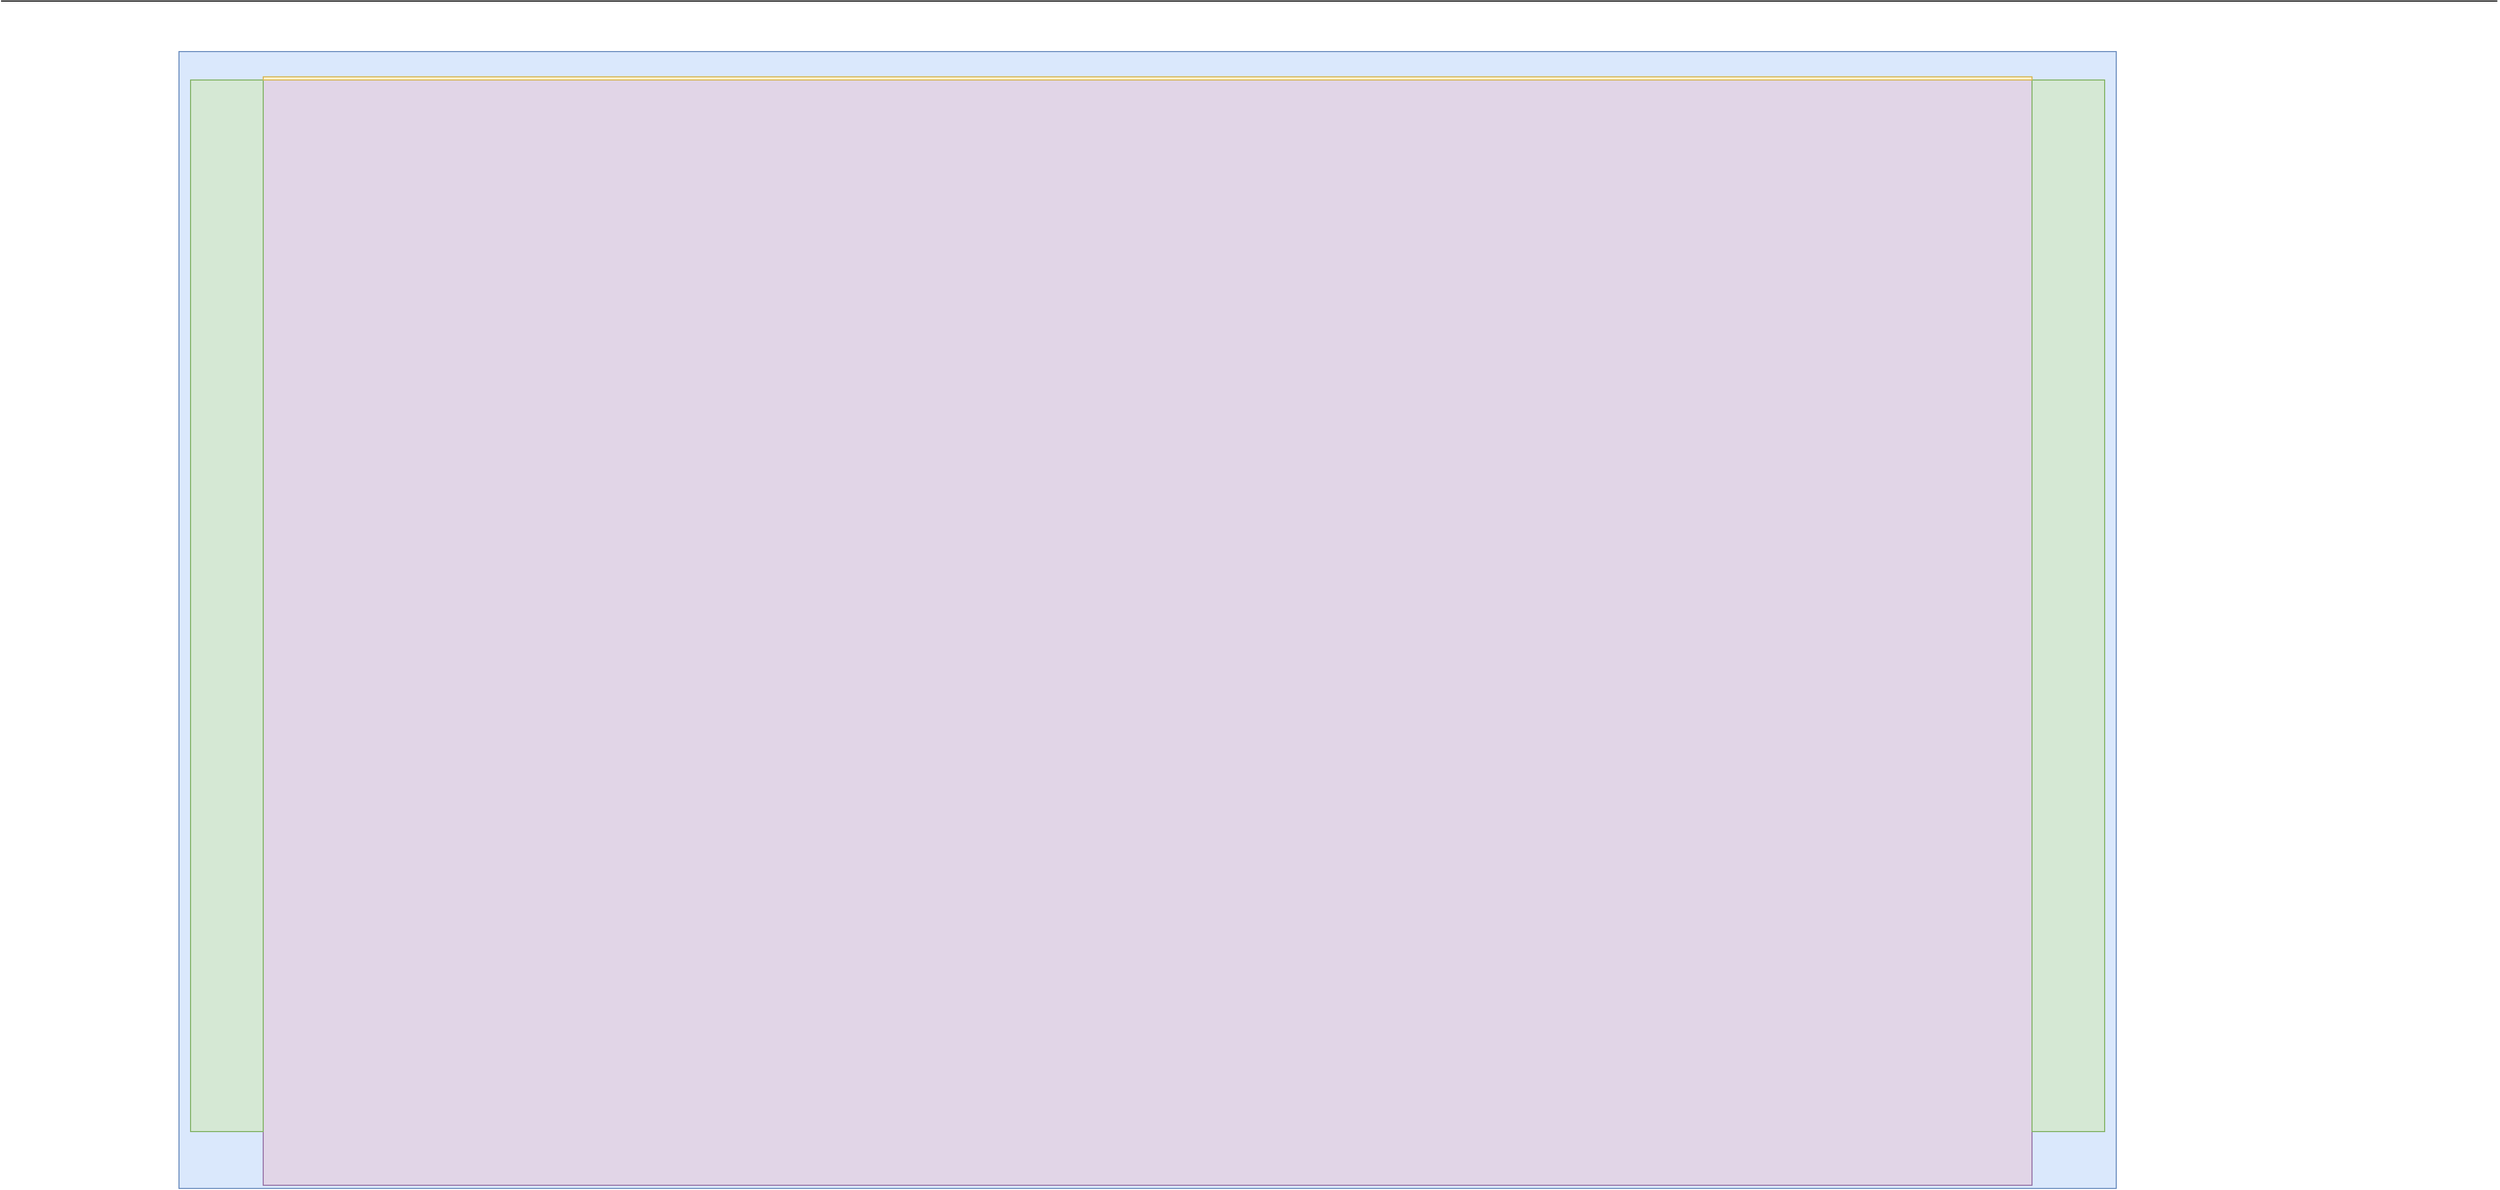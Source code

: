 <mxfile version="24.7.8" pages="3">
  <diagram name="第 1 页" id="47Y6Iy7UmbMB-cJKOj3I">
    <mxGraphModel dx="4399" dy="2470" grid="1" gridSize="1" guides="1" tooltips="1" connect="1" arrows="1" fold="1" page="1" pageScale="1" pageWidth="827" pageHeight="1169" math="0" shadow="0">
      <root>
        <mxCell id="0" />
        <mxCell id="1" parent="0" />
        <mxCell id="AYgcl38Yw4iXGsQR6CLw-3" value="" style="rounded=0;whiteSpace=wrap;html=1;movable=1;resizable=1;rotatable=1;deletable=1;editable=1;locked=0;connectable=1;fillColor=#dae8fc;strokeColor=#6c8ebf;" parent="1" vertex="1">
          <mxGeometry x="-1436" y="82" width="1840" height="1080" as="geometry" />
        </mxCell>
        <mxCell id="AYgcl38Yw4iXGsQR6CLw-4" value="" style="rounded=0;whiteSpace=wrap;html=1;fillColor=#e1d5e7;strokeColor=#9673a6;" parent="1" vertex="1">
          <mxGeometry x="-1356" y="109" width="1680" height="1050" as="geometry" />
        </mxCell>
        <mxCell id="AYgcl38Yw4iXGsQR6CLw-5" value="" style="rounded=0;whiteSpace=wrap;html=1;fillColor=#d5e8d4;strokeColor=#82b366;" parent="1" vertex="1">
          <mxGeometry x="324" y="109" width="69" height="999" as="geometry" />
        </mxCell>
        <mxCell id="AYgcl38Yw4iXGsQR6CLw-6" value="" style="rounded=0;whiteSpace=wrap;html=1;fillColor=#d5e8d4;strokeColor=#82b366;" parent="1" vertex="1">
          <mxGeometry x="-1425" y="109" width="69" height="999" as="geometry" />
        </mxCell>
        <mxCell id="AYgcl38Yw4iXGsQR6CLw-7" value="" style="rounded=0;whiteSpace=wrap;html=1;fillColor=#fff2cc;strokeColor=#d6b656;" parent="1" vertex="1">
          <mxGeometry x="-1356" y="106" width="1680" height="3" as="geometry" />
        </mxCell>
        <mxCell id="AYgcl38Yw4iXGsQR6CLw-8" value="" style="endArrow=none;html=1;rounded=0;" parent="1" edge="1">
          <mxGeometry width="50" height="50" relative="1" as="geometry">
            <mxPoint x="-1605" y="34" as="sourcePoint" />
            <mxPoint x="766" y="34" as="targetPoint" />
          </mxGeometry>
        </mxCell>
      </root>
    </mxGraphModel>
  </diagram>
  <diagram id="5jbkTRvFC9rpYvD3jkwO" name="第 2 页">
    <mxGraphModel dx="5592" dy="4940" grid="1" gridSize="1" guides="1" tooltips="1" connect="1" arrows="1" fold="1" page="1" pageScale="1" pageWidth="827" pageHeight="1169" math="0" shadow="0">
      <root>
        <mxCell id="0" />
        <mxCell id="1" parent="0" />
        <mxCell id="A7pPWMEYENYOwtYfuv_A-1" value="" style="rounded=0;whiteSpace=wrap;html=1;fillColor=#dae8fc;strokeColor=#6c8ebf;" vertex="1" parent="1">
          <mxGeometry x="-50" y="570" width="2240" height="1089" as="geometry" />
        </mxCell>
        <mxCell id="A7pPWMEYENYOwtYfuv_A-2" value="" style="rounded=0;whiteSpace=wrap;html=1;fillColor=#d5e8d4;strokeColor=#82b366;" vertex="1" parent="1">
          <mxGeometry x="240" y="573" width="1680" height="1050" as="geometry" />
        </mxCell>
      </root>
    </mxGraphModel>
  </diagram>
  <diagram id="3Re3-vLb9PCwhOAPXduc" name="第 3 页">
    <mxGraphModel dx="14148" dy="12408" grid="1" gridSize="10" guides="1" tooltips="1" connect="1" arrows="1" fold="1" page="1" pageScale="1" pageWidth="10000" pageHeight="10000" math="0" shadow="0">
      <root>
        <mxCell id="0" />
        <mxCell id="1" parent="0" />
        <mxCell id="DgHET1fLF6kAz4JPhvIX-1" value="" style="rounded=0;whiteSpace=wrap;html=1;fillColor=#dae8fc;strokeColor=#6c8ebf;" vertex="1" parent="1">
          <mxGeometry x="-5705" y="-4990" width="1910" height="1095" as="geometry" />
        </mxCell>
        <mxCell id="DgHET1fLF6kAz4JPhvIX-2" value="" style="rounded=0;whiteSpace=wrap;html=1;fillColor=#d5e8d4;strokeColor=#82b366;" vertex="1" parent="1">
          <mxGeometry x="-5280" y="-4885" width="1060" height="670" as="geometry" />
        </mxCell>
        <mxCell id="DgHET1fLF6kAz4JPhvIX-12" value="&lt;font style=&quot;font-size: 30px;&quot;&gt;Hor Total Time==2240pixels&lt;/font&gt;" style="text;html=1;align=center;verticalAlign=middle;resizable=0;points=[];autosize=1;strokeColor=none;fillColor=none;" vertex="1" parent="1">
          <mxGeometry x="-4945" y="-5120" width="390" height="50" as="geometry" />
        </mxCell>
        <mxCell id="DgHET1fLF6kAz4JPhvIX-13" value="" style="endArrow=classic;startArrow=classic;html=1;rounded=0;exitX=1;exitY=0;exitDx=0;exitDy=0;strokeWidth=4;" edge="1" parent="1">
          <mxGeometry width="50" height="50" relative="1" as="geometry">
            <mxPoint x="-3800" y="-5060" as="sourcePoint" />
            <mxPoint x="-5705" y="-5060" as="targetPoint" />
          </mxGeometry>
        </mxCell>
        <mxCell id="DgHET1fLF6kAz4JPhvIX-15" value="" style="endArrow=classic;startArrow=classic;html=1;rounded=0;strokeWidth=4;" edge="1" parent="1">
          <mxGeometry width="50" height="50" relative="1" as="geometry">
            <mxPoint x="-4220" y="-5146" as="sourcePoint" />
            <mxPoint x="-5280" y="-5146" as="targetPoint" />
          </mxGeometry>
        </mxCell>
        <mxCell id="DgHET1fLF6kAz4JPhvIX-17" value="&lt;font style=&quot;font-size: 30px;&quot;&gt;Hor Addr Time==1680pixels&lt;/font&gt;" style="text;html=1;align=center;verticalAlign=middle;resizable=0;points=[];autosize=1;strokeColor=none;fillColor=none;" vertex="1" parent="1">
          <mxGeometry x="-4945" y="-5206" width="390" height="50" as="geometry" />
        </mxCell>
        <mxCell id="DgHET1fLF6kAz4JPhvIX-18" value="" style="endArrow=classic;startArrow=classic;html=1;rounded=0;strokeWidth=4;" edge="1" parent="1">
          <mxGeometry width="50" height="50" relative="1" as="geometry">
            <mxPoint x="-5276" y="-5200" as="sourcePoint" />
            <mxPoint x="-6138" y="-5200" as="targetPoint" />
          </mxGeometry>
        </mxCell>
        <mxCell id="DgHET1fLF6kAz4JPhvIX-22" value="" style="rounded=0;whiteSpace=wrap;html=1;fillColor=#dae8fc;strokeColor=#6c8ebf;" vertex="1" parent="1">
          <mxGeometry x="-3795" y="-4990" width="1910" height="1095" as="geometry" />
        </mxCell>
        <mxCell id="DgHET1fLF6kAz4JPhvIX-23" value="" style="rounded=0;whiteSpace=wrap;html=1;fillColor=#d5e8d4;strokeColor=#82b366;" vertex="1" parent="1">
          <mxGeometry x="-3370" y="-4885" width="1060" height="670" as="geometry" />
        </mxCell>
        <mxCell id="DgHET1fLF6kAz4JPhvIX-25" value="" style="rounded=0;whiteSpace=wrap;html=1;fillColor=#dae8fc;strokeColor=#6c8ebf;" vertex="1" parent="1">
          <mxGeometry x="-7615" y="-4990" width="1910" height="1095" as="geometry" />
        </mxCell>
        <mxCell id="DgHET1fLF6kAz4JPhvIX-26" value="" style="rounded=0;whiteSpace=wrap;html=1;fillColor=#d5e8d4;strokeColor=#82b366;" vertex="1" parent="1">
          <mxGeometry x="-7190" y="-4885" width="1060" height="670" as="geometry" />
        </mxCell>
        <mxCell id="DgHET1fLF6kAz4JPhvIX-28" value="&lt;font style=&quot;font-size: 30px;&quot;&gt;Hor Blank Time==560pixels&lt;/font&gt;" style="text;html=1;align=center;verticalAlign=middle;resizable=0;points=[];autosize=1;strokeColor=none;fillColor=none;" vertex="1" parent="1">
          <mxGeometry x="-5880" y="-5250" width="390" height="50" as="geometry" />
        </mxCell>
        <mxCell id="DgHET1fLF6kAz4JPhvIX-32" value="" style="endArrow=classic;startArrow=classic;html=1;rounded=0;strokeWidth=4;" edge="1" parent="1">
          <mxGeometry width="50" height="50" relative="1" as="geometry">
            <mxPoint x="-5988" y="-5426" as="sourcePoint" />
            <mxPoint x="-6130" y="-5426" as="targetPoint" />
          </mxGeometry>
        </mxCell>
        <mxCell id="DgHET1fLF6kAz4JPhvIX-33" value="" style="endArrow=classic;startArrow=classic;html=1;rounded=0;strokeWidth=4;" edge="1" parent="1">
          <mxGeometry width="50" height="50" relative="1" as="geometry">
            <mxPoint x="-5280" y="-5289" as="sourcePoint" />
            <mxPoint x="-5770" y="-5289" as="targetPoint" />
          </mxGeometry>
        </mxCell>
        <mxCell id="DgHET1fLF6kAz4JPhvIX-34" value="" style="endArrow=classic;startArrow=classic;html=1;rounded=0;strokeWidth=4;" edge="1" parent="1">
          <mxGeometry width="50" height="50" relative="1" as="geometry">
            <mxPoint x="-5760" y="-5354" as="sourcePoint" />
            <mxPoint x="-5990" y="-5354" as="targetPoint" />
          </mxGeometry>
        </mxCell>
        <mxCell id="DgHET1fLF6kAz4JPhvIX-35" value="&lt;span style=&quot;color: rgb(240, 240, 240); font-family: Helvetica; font-size: 30px; font-style: normal; font-variant-ligatures: normal; font-variant-caps: normal; font-weight: 400; letter-spacing: normal; orphans: 2; text-align: center; text-indent: 0px; text-transform: none; widows: 2; word-spacing: 0px; -webkit-text-stroke-width: 0px; white-space: nowrap; background-color: rgb(27, 29, 30); text-decoration-thickness: initial; text-decoration-style: initial; text-decoration-color: initial; display: inline !important; float: none;&quot;&gt; H Front Porch==104pixels&lt;/span&gt;" style="text;whiteSpace=wrap;html=1;" vertex="1" parent="1">
          <mxGeometry x="-6233" y="-5490" width="400" height="60" as="geometry" />
        </mxCell>
        <mxCell id="DgHET1fLF6kAz4JPhvIX-36" value="&lt;span style=&quot;color: rgb(240, 240, 240); font-family: Helvetica; font-size: 30px; font-style: normal; font-variant-ligatures: normal; font-variant-caps: normal; font-weight: 400; letter-spacing: normal; orphans: 2; text-align: center; text-indent: 0px; text-transform: none; widows: 2; word-spacing: 0px; -webkit-text-stroke-width: 0px; white-space: nowrap; background-color: rgb(27, 29, 30); text-decoration-thickness: initial; text-decoration-style: initial; text-decoration-color: initial; display: inline !important; float: none;&quot;&gt; H Sync Time==176pixels&lt;/span&gt;" style="text;whiteSpace=wrap;html=1;" vertex="1" parent="1">
          <mxGeometry x="-6063" y="-5415" width="400" height="60" as="geometry" />
        </mxCell>
        <mxCell id="DgHET1fLF6kAz4JPhvIX-37" value="&lt;span style=&quot;color: rgb(240, 240, 240); font-family: Helvetica; font-size: 30px; font-style: normal; font-variant-ligatures: normal; font-variant-caps: normal; font-weight: 400; letter-spacing: normal; orphans: 2; text-align: center; text-indent: 0px; text-transform: none; widows: 2; word-spacing: 0px; -webkit-text-stroke-width: 0px; white-space: nowrap; background-color: rgb(27, 29, 30); text-decoration-thickness: initial; text-decoration-style: initial; text-decoration-color: initial; display: inline !important; float: none;&quot;&gt;  H Back Porch==280pixels&lt;/span&gt;" style="text;whiteSpace=wrap;html=1;" vertex="1" parent="1">
          <mxGeometry x="-5720" y="-5349" width="400" height="60" as="geometry" />
        </mxCell>
        <mxCell id="DgHET1fLF6kAz4JPhvIX-39" value="" style="endArrow=none;html=1;rounded=0;endSize=0;fillColor=#e1d5e7;strokeColor=#9673a6;startSize=0;strokeWidth=4;dashed=1;" edge="1" parent="1">
          <mxGeometry width="50" height="50" relative="1" as="geometry">
            <mxPoint x="-7970" y="-3900" as="sourcePoint" />
            <mxPoint x="-1620" y="-3885" as="targetPoint" />
          </mxGeometry>
        </mxCell>
        <mxCell id="DgHET1fLF6kAz4JPhvIX-40" value="" style="rounded=0;whiteSpace=wrap;html=1;fillColor=#dae8fc;strokeColor=#6c8ebf;" vertex="1" parent="1">
          <mxGeometry x="-5705" y="-3900" width="1910" height="1095" as="geometry" />
        </mxCell>
        <mxCell id="DgHET1fLF6kAz4JPhvIX-41" value="" style="rounded=0;whiteSpace=wrap;html=1;fillColor=#d5e8d4;strokeColor=#82b366;" vertex="1" parent="1">
          <mxGeometry x="-5280" y="-3795" width="1060" height="670" as="geometry" />
        </mxCell>
        <mxCell id="DgHET1fLF6kAz4JPhvIX-43" value="" style="rounded=0;whiteSpace=wrap;html=1;fillColor=#dae8fc;strokeColor=#6c8ebf;" vertex="1" parent="1">
          <mxGeometry x="-3795" y="-3900" width="1910" height="1095" as="geometry" />
        </mxCell>
        <mxCell id="DgHET1fLF6kAz4JPhvIX-44" value="" style="rounded=0;whiteSpace=wrap;html=1;fillColor=#d5e8d4;strokeColor=#82b366;" vertex="1" parent="1">
          <mxGeometry x="-3370" y="-3795" width="1060" height="670" as="geometry" />
        </mxCell>
        <mxCell id="DgHET1fLF6kAz4JPhvIX-45" value="" style="rounded=0;whiteSpace=wrap;html=1;fillColor=#dae8fc;strokeColor=#6c8ebf;" vertex="1" parent="1">
          <mxGeometry x="-7615" y="-3900" width="1910" height="1095" as="geometry" />
        </mxCell>
        <mxCell id="DgHET1fLF6kAz4JPhvIX-46" value="" style="rounded=0;whiteSpace=wrap;html=1;fillColor=#d5e8d4;strokeColor=#82b366;" vertex="1" parent="1">
          <mxGeometry x="-7190" y="-3795" width="1060" height="670" as="geometry" />
        </mxCell>
        <mxCell id="DgHET1fLF6kAz4JPhvIX-10" value="" style="endArrow=none;html=1;rounded=0;strokeWidth=4;strokeColor=#9673a6;fillColor=#e1d5e7;dashed=1;" edge="1" parent="1">
          <mxGeometry width="50" height="50" relative="1" as="geometry">
            <mxPoint x="-5705" y="-3672.5" as="sourcePoint" />
            <mxPoint x="-5705" y="-5140" as="targetPoint" />
          </mxGeometry>
        </mxCell>
        <mxCell id="DgHET1fLF6kAz4JPhvIX-11" value="" style="endArrow=none;html=1;rounded=0;strokeWidth=4;strokeColor=#9673a6;fillColor=#e1d5e7;dashed=1;" edge="1" parent="1">
          <mxGeometry width="50" height="50" relative="1" as="geometry">
            <mxPoint x="-5280" y="-3690" as="sourcePoint" />
            <mxPoint x="-5280" y="-5560" as="targetPoint" />
          </mxGeometry>
        </mxCell>
        <mxCell id="DgHET1fLF6kAz4JPhvIX-14" value="" style="endArrow=none;html=1;rounded=0;strokeWidth=4;strokeColor=#9673a6;fillColor=#e1d5e7;dashed=1;" edge="1" parent="1">
          <mxGeometry width="50" height="50" relative="1" as="geometry">
            <mxPoint x="-3795" y="-3720" as="sourcePoint" />
            <mxPoint x="-3795" y="-5260" as="targetPoint" />
          </mxGeometry>
        </mxCell>
        <mxCell id="DgHET1fLF6kAz4JPhvIX-16" value="" style="endArrow=none;html=1;rounded=0;strokeWidth=4;strokeColor=#9673a6;fillColor=#e1d5e7;dashed=1;" edge="1" parent="1">
          <mxGeometry width="50" height="50" relative="1" as="geometry">
            <mxPoint x="-4222.86" y="-3710" as="sourcePoint" />
            <mxPoint x="-4222.86" y="-5250" as="targetPoint" />
          </mxGeometry>
        </mxCell>
        <mxCell id="DgHET1fLF6kAz4JPhvIX-24" value="" style="endArrow=none;html=1;rounded=0;strokeWidth=4;strokeColor=#9673a6;fillColor=#e1d5e7;dashed=1;" edge="1" parent="1">
          <mxGeometry width="50" height="50" relative="1" as="geometry">
            <mxPoint x="-3370" y="-3710" as="sourcePoint" />
            <mxPoint x="-3370" y="-5250" as="targetPoint" />
          </mxGeometry>
        </mxCell>
        <mxCell id="DgHET1fLF6kAz4JPhvIX-27" value="" style="endArrow=none;html=1;rounded=0;strokeWidth=4;strokeColor=#9673a6;fillColor=#e1d5e7;dashed=1;" edge="1" parent="1">
          <mxGeometry width="50" height="50" relative="1" as="geometry">
            <mxPoint x="-6130" y="-3680" as="sourcePoint" />
            <mxPoint x="-6130" y="-5510" as="targetPoint" />
          </mxGeometry>
        </mxCell>
        <mxCell id="DgHET1fLF6kAz4JPhvIX-30" value="" style="endArrow=none;html=1;rounded=0;strokeWidth=4;strokeColor=#9673a6;fillColor=#e1d5e7;dashed=1;" edge="1" parent="1">
          <mxGeometry width="50" height="50" relative="1" as="geometry">
            <mxPoint x="-5990" y="-3680" as="sourcePoint" />
            <mxPoint x="-5990" y="-5530" as="targetPoint" />
          </mxGeometry>
        </mxCell>
        <mxCell id="DgHET1fLF6kAz4JPhvIX-31" value="" style="endArrow=none;html=1;rounded=0;strokeWidth=4;strokeColor=#9673a6;fillColor=#e1d5e7;dashed=1;" edge="1" parent="1">
          <mxGeometry width="50" height="50" relative="1" as="geometry">
            <mxPoint x="-5770" y="-3672.5" as="sourcePoint" />
            <mxPoint x="-5770" y="-5520" as="targetPoint" />
          </mxGeometry>
        </mxCell>
        <mxCell id="DgHET1fLF6kAz4JPhvIX-93" value="Text" style="edgeLabel;html=1;align=center;verticalAlign=middle;resizable=0;points=[];" vertex="1" connectable="0" parent="DgHET1fLF6kAz4JPhvIX-31">
          <mxGeometry x="0.676" y="8" relative="1" as="geometry">
            <mxPoint y="1" as="offset" />
          </mxGeometry>
        </mxCell>
        <mxCell id="DgHET1fLF6kAz4JPhvIX-38" value="" style="endArrow=none;html=1;rounded=0;endSize=0;fillColor=#e1d5e7;strokeColor=#9673a6;startSize=0;strokeWidth=4;dashed=1;" edge="1" parent="1">
          <mxGeometry width="50" height="50" relative="1" as="geometry">
            <mxPoint x="-7940" y="-4220" as="sourcePoint" />
            <mxPoint x="-1600" y="-4205" as="targetPoint" />
          </mxGeometry>
        </mxCell>
        <mxCell id="DgHET1fLF6kAz4JPhvIX-6" value="" style="endArrow=none;html=1;rounded=0;endSize=0;fillColor=#e1d5e7;strokeColor=#9673a6;startSize=0;strokeWidth=4;dashed=1;" edge="1" parent="1">
          <mxGeometry width="50" height="50" relative="1" as="geometry">
            <mxPoint x="-7880" y="-4890" as="sourcePoint" />
            <mxPoint x="-1550" y="-4875" as="targetPoint" />
          </mxGeometry>
        </mxCell>
        <mxCell id="DgHET1fLF6kAz4JPhvIX-48" value="" style="endArrow=none;html=1;rounded=0;endSize=0;fillColor=#e1d5e7;strokeColor=#9673a6;startSize=0;strokeWidth=4;dashed=1;" edge="1" parent="1">
          <mxGeometry width="50" height="50" relative="1" as="geometry">
            <mxPoint x="-8040" y="-2810" as="sourcePoint" />
            <mxPoint x="-1690" y="-2795" as="targetPoint" />
          </mxGeometry>
        </mxCell>
        <mxCell id="DgHET1fLF6kAz4JPhvIX-50" value="" style="endArrow=classic;startArrow=classic;html=1;rounded=0;strokeWidth=4;fillColor=#fff2cc;strokeColor=#d6b656;" edge="1" parent="1">
          <mxGeometry width="50" height="50" relative="1" as="geometry">
            <mxPoint x="-7500" y="-4225" as="sourcePoint" />
            <mxPoint x="-7500" y="-4890" as="targetPoint" />
          </mxGeometry>
        </mxCell>
        <mxCell id="DgHET1fLF6kAz4JPhvIX-51" value="&lt;font style=&quot;font-size: 24px;&quot;&gt;Ver Addr Time==1050lines&lt;/font&gt;" style="edgeLabel;html=1;align=center;verticalAlign=middle;resizable=0;points=[];" vertex="1" connectable="0" parent="DgHET1fLF6kAz4JPhvIX-50">
          <mxGeometry x="-0.033" relative="1" as="geometry">
            <mxPoint as="offset" />
          </mxGeometry>
        </mxCell>
        <mxCell id="DgHET1fLF6kAz4JPhvIX-55" value="" style="endArrow=classic;startArrow=classic;html=1;rounded=0;strokeWidth=4;fillColor=#fff2cc;strokeColor=#d6b656;" edge="1" parent="1">
          <mxGeometry width="50" height="50" relative="1" as="geometry">
            <mxPoint x="-7680" y="-3900" as="sourcePoint" />
            <mxPoint x="-7680" y="-4990" as="targetPoint" />
          </mxGeometry>
        </mxCell>
        <mxCell id="DgHET1fLF6kAz4JPhvIX-56" value="&lt;font style=&quot;font-size: 24px;&quot;&gt;Ver Total Time==1089lines&lt;/font&gt;" style="edgeLabel;html=1;align=center;verticalAlign=middle;resizable=0;points=[];" vertex="1" connectable="0" parent="DgHET1fLF6kAz4JPhvIX-55">
          <mxGeometry x="-0.033" relative="1" as="geometry">
            <mxPoint as="offset" />
          </mxGeometry>
        </mxCell>
        <mxCell id="DgHET1fLF6kAz4JPhvIX-57" value="" style="endArrow=none;html=1;rounded=0;endSize=0;fillColor=#e1d5e7;strokeColor=#9673a6;startSize=0;strokeWidth=4;dashed=1;" edge="1" parent="1">
          <mxGeometry width="50" height="50" relative="1" as="geometry">
            <mxPoint x="-7840" y="-4995" as="sourcePoint" />
            <mxPoint x="-1510" y="-4980" as="targetPoint" />
          </mxGeometry>
        </mxCell>
        <mxCell id="DgHET1fLF6kAz4JPhvIX-58" value="" style="endArrow=none;html=1;rounded=0;endSize=0;fillColor=#e1d5e7;strokeColor=#9673a6;startSize=0;strokeWidth=4;dashed=1;" edge="1" parent="1">
          <mxGeometry width="50" height="50" relative="1" as="geometry">
            <mxPoint x="-7940" y="-3799" as="sourcePoint" />
            <mxPoint x="-1590" y="-3784" as="targetPoint" />
          </mxGeometry>
        </mxCell>
        <mxCell id="DgHET1fLF6kAz4JPhvIX-59" value="" style="endArrow=classic;startArrow=classic;html=1;rounded=0;strokeWidth=4;fillColor=#fff2cc;strokeColor=#d6b656;" edge="1" parent="1">
          <mxGeometry width="50" height="50" relative="1" as="geometry">
            <mxPoint x="-7380" y="-3795" as="sourcePoint" />
            <mxPoint x="-7380" y="-4220" as="targetPoint" />
          </mxGeometry>
        </mxCell>
        <mxCell id="DgHET1fLF6kAz4JPhvIX-60" value="&lt;font style=&quot;font-size: 24px;&quot;&gt;Ver Blank Time==39lines&lt;/font&gt;" style="edgeLabel;html=1;align=center;verticalAlign=middle;resizable=0;points=[];" vertex="1" connectable="0" parent="DgHET1fLF6kAz4JPhvIX-59">
          <mxGeometry x="-0.033" relative="1" as="geometry">
            <mxPoint as="offset" />
          </mxGeometry>
        </mxCell>
        <mxCell id="DgHET1fLF6kAz4JPhvIX-61" value="" style="endArrow=classic;startArrow=classic;html=1;rounded=0;strokeWidth=4;fillColor=#fff2cc;strokeColor=#d6b656;" edge="1" parent="1">
          <mxGeometry width="50" height="50" relative="1" as="geometry">
            <mxPoint x="-7090" y="-4085" as="sourcePoint" />
            <mxPoint x="-7090" y="-4170" as="targetPoint" />
          </mxGeometry>
        </mxCell>
        <mxCell id="DgHET1fLF6kAz4JPhvIX-62" value="&lt;font style=&quot;font-size: 18px;&quot;&gt;Ver Sync Time==6lines&lt;/font&gt;" style="edgeLabel;html=1;align=center;verticalAlign=middle;resizable=0;points=[];" vertex="1" connectable="0" parent="DgHET1fLF6kAz4JPhvIX-61">
          <mxGeometry x="-0.033" relative="1" as="geometry">
            <mxPoint as="offset" />
          </mxGeometry>
        </mxCell>
        <mxCell id="DgHET1fLF6kAz4JPhvIX-63" value="" style="endArrow=classic;startArrow=classic;html=1;rounded=0;strokeWidth=4;fillColor=#fff2cc;strokeColor=#d6b656;" edge="1" parent="1">
          <mxGeometry width="50" height="50" relative="1" as="geometry">
            <mxPoint x="-6960" y="-4165" as="sourcePoint" />
            <mxPoint x="-6960" y="-4215" as="targetPoint" />
          </mxGeometry>
        </mxCell>
        <mxCell id="DgHET1fLF6kAz4JPhvIX-64" value="&lt;font style=&quot;font-size: 15px;&quot;&gt;V Front Porch==3lines&lt;/font&gt;" style="edgeLabel;html=1;align=center;verticalAlign=middle;resizable=0;points=[];" vertex="1" connectable="0" parent="DgHET1fLF6kAz4JPhvIX-63">
          <mxGeometry x="-0.033" relative="1" as="geometry">
            <mxPoint as="offset" />
          </mxGeometry>
        </mxCell>
        <mxCell id="DgHET1fLF6kAz4JPhvIX-65" value="" style="endArrow=none;html=1;rounded=0;endSize=0;fillColor=#e1d5e7;strokeColor=#9673a6;startSize=0;strokeWidth=4;dashed=1;" edge="1" parent="1">
          <mxGeometry width="50" height="50" relative="1" as="geometry">
            <mxPoint x="-7950" y="-4170" as="sourcePoint" />
            <mxPoint x="-1600" y="-4155" as="targetPoint" />
          </mxGeometry>
        </mxCell>
        <mxCell id="DgHET1fLF6kAz4JPhvIX-66" value="" style="endArrow=none;html=1;rounded=0;endSize=0;fillColor=#e1d5e7;strokeColor=#9673a6;startSize=0;strokeWidth=4;dashed=1;" edge="1" parent="1">
          <mxGeometry width="50" height="50" relative="1" as="geometry">
            <mxPoint x="-7950" y="-4090" as="sourcePoint" />
            <mxPoint x="-1600" y="-4075" as="targetPoint" />
          </mxGeometry>
        </mxCell>
        <mxCell id="DgHET1fLF6kAz4JPhvIX-67" value="" style="endArrow=classic;startArrow=classic;html=1;rounded=0;strokeWidth=4;fillColor=#fff2cc;strokeColor=#d6b656;" edge="1" parent="1">
          <mxGeometry width="50" height="50" relative="1" as="geometry">
            <mxPoint x="-7220" y="-3786" as="sourcePoint" />
            <mxPoint x="-7220" y="-4086" as="targetPoint" />
          </mxGeometry>
        </mxCell>
        <mxCell id="DgHET1fLF6kAz4JPhvIX-68" value="&lt;font style=&quot;font-size: 18px;&quot;&gt; V Back Porch==30lines&lt;/font&gt;" style="edgeLabel;html=1;align=center;verticalAlign=middle;resizable=0;points=[];" vertex="1" connectable="0" parent="DgHET1fLF6kAz4JPhvIX-67">
          <mxGeometry x="-0.033" relative="1" as="geometry">
            <mxPoint as="offset" />
          </mxGeometry>
        </mxCell>
        <mxCell id="DgHET1fLF6kAz4JPhvIX-69" value="" style="endArrow=classic;startArrow=classic;html=1;rounded=0;strokeWidth=4;fillColor=#fff2cc;strokeColor=#d6b656;" edge="1" parent="1">
          <mxGeometry width="50" height="50" relative="1" as="geometry">
            <mxPoint x="-5950" y="-4225" as="sourcePoint" />
            <mxPoint x="-5950" y="-4890" as="targetPoint" />
          </mxGeometry>
        </mxCell>
        <mxCell id="DgHET1fLF6kAz4JPhvIX-70" value="&lt;font style=&quot;font-size: 24px;&quot;&gt;Ver Addr Time==1050lines&lt;/font&gt;" style="edgeLabel;html=1;align=center;verticalAlign=middle;resizable=0;points=[];" vertex="1" connectable="0" parent="DgHET1fLF6kAz4JPhvIX-69">
          <mxGeometry x="-0.033" relative="1" as="geometry">
            <mxPoint as="offset" />
          </mxGeometry>
        </mxCell>
        <mxCell id="DgHET1fLF6kAz4JPhvIX-71" value="" style="endArrow=classic;startArrow=classic;html=1;rounded=0;strokeWidth=4;fillColor=#fff2cc;strokeColor=#d6b656;" edge="1" parent="1">
          <mxGeometry width="50" height="50" relative="1" as="geometry">
            <mxPoint x="-6130" y="-3900" as="sourcePoint" />
            <mxPoint x="-6130" y="-4990" as="targetPoint" />
          </mxGeometry>
        </mxCell>
        <mxCell id="DgHET1fLF6kAz4JPhvIX-72" value="&lt;font style=&quot;font-size: 24px;&quot;&gt;Ver Total Time==1089lines&lt;/font&gt;" style="edgeLabel;html=1;align=center;verticalAlign=middle;resizable=0;points=[];" vertex="1" connectable="0" parent="DgHET1fLF6kAz4JPhvIX-71">
          <mxGeometry x="-0.033" relative="1" as="geometry">
            <mxPoint as="offset" />
          </mxGeometry>
        </mxCell>
        <mxCell id="DgHET1fLF6kAz4JPhvIX-73" value="" style="endArrow=classic;startArrow=classic;html=1;rounded=0;strokeWidth=4;fillColor=#fff2cc;strokeColor=#d6b656;" edge="1" parent="1">
          <mxGeometry width="50" height="50" relative="1" as="geometry">
            <mxPoint x="-5830" y="-3795" as="sourcePoint" />
            <mxPoint x="-5830" y="-4220" as="targetPoint" />
          </mxGeometry>
        </mxCell>
        <mxCell id="DgHET1fLF6kAz4JPhvIX-74" value="&lt;font style=&quot;font-size: 24px;&quot;&gt;Ver Blank Time==39lines&lt;/font&gt;" style="edgeLabel;html=1;align=center;verticalAlign=middle;resizable=0;points=[];" vertex="1" connectable="0" parent="DgHET1fLF6kAz4JPhvIX-73">
          <mxGeometry x="-0.033" relative="1" as="geometry">
            <mxPoint as="offset" />
          </mxGeometry>
        </mxCell>
        <mxCell id="DgHET1fLF6kAz4JPhvIX-75" value="" style="endArrow=classic;startArrow=classic;html=1;rounded=0;strokeWidth=4;fillColor=#fff2cc;strokeColor=#d6b656;" edge="1" parent="1">
          <mxGeometry width="50" height="50" relative="1" as="geometry">
            <mxPoint x="-5540" y="-4085" as="sourcePoint" />
            <mxPoint x="-5540" y="-4170" as="targetPoint" />
          </mxGeometry>
        </mxCell>
        <mxCell id="DgHET1fLF6kAz4JPhvIX-76" value="&lt;font style=&quot;font-size: 18px;&quot;&gt;Ver Sync Time==6lines&lt;/font&gt;" style="edgeLabel;html=1;align=center;verticalAlign=middle;resizable=0;points=[];" vertex="1" connectable="0" parent="DgHET1fLF6kAz4JPhvIX-75">
          <mxGeometry x="-0.033" relative="1" as="geometry">
            <mxPoint as="offset" />
          </mxGeometry>
        </mxCell>
        <mxCell id="DgHET1fLF6kAz4JPhvIX-77" value="" style="endArrow=classic;startArrow=classic;html=1;rounded=0;strokeWidth=4;fillColor=#fff2cc;strokeColor=#d6b656;" edge="1" parent="1">
          <mxGeometry width="50" height="50" relative="1" as="geometry">
            <mxPoint x="-5410" y="-4165" as="sourcePoint" />
            <mxPoint x="-5410" y="-4215" as="targetPoint" />
          </mxGeometry>
        </mxCell>
        <mxCell id="DgHET1fLF6kAz4JPhvIX-78" value="&lt;font style=&quot;font-size: 15px;&quot;&gt;V Front Porch==3lines&lt;/font&gt;" style="edgeLabel;html=1;align=center;verticalAlign=middle;resizable=0;points=[];" vertex="1" connectable="0" parent="DgHET1fLF6kAz4JPhvIX-77">
          <mxGeometry x="-0.033" relative="1" as="geometry">
            <mxPoint as="offset" />
          </mxGeometry>
        </mxCell>
        <mxCell id="DgHET1fLF6kAz4JPhvIX-79" value="" style="endArrow=classic;startArrow=classic;html=1;rounded=0;strokeWidth=4;fillColor=#fff2cc;strokeColor=#d6b656;" edge="1" parent="1">
          <mxGeometry width="50" height="50" relative="1" as="geometry">
            <mxPoint x="-5670" y="-3786" as="sourcePoint" />
            <mxPoint x="-5670" y="-4086" as="targetPoint" />
          </mxGeometry>
        </mxCell>
        <mxCell id="DgHET1fLF6kAz4JPhvIX-80" value="&lt;font style=&quot;font-size: 18px;&quot;&gt; V Back Porch==30lines&lt;/font&gt;" style="edgeLabel;html=1;align=center;verticalAlign=middle;resizable=0;points=[];" vertex="1" connectable="0" parent="DgHET1fLF6kAz4JPhvIX-79">
          <mxGeometry x="-0.033" relative="1" as="geometry">
            <mxPoint as="offset" />
          </mxGeometry>
        </mxCell>
        <mxCell id="DgHET1fLF6kAz4JPhvIX-87" value="&lt;font color=&quot;#ff0000&quot; style=&quot;font-size: 35px;&quot;&gt;2&lt;/font&gt;" style="ellipse;whiteSpace=wrap;html=1;aspect=fixed;" vertex="1" parent="1">
          <mxGeometry x="-5030" y="-5550" width="80" height="80" as="geometry" />
        </mxCell>
        <mxCell id="DgHET1fLF6kAz4JPhvIX-88" value="&lt;font color=&quot;#ff0000&quot; style=&quot;font-size: 35px;&quot;&gt;1&lt;/font&gt;" style="ellipse;whiteSpace=wrap;html=1;aspect=fixed;" vertex="1" parent="1">
          <mxGeometry x="-5030" y="-5700" width="80" height="80" as="geometry" />
        </mxCell>
        <mxCell id="DgHET1fLF6kAz4JPhvIX-89" value="&lt;font color=&quot;#ff0000&quot; style=&quot;font-size: 35px;&quot;&gt;3&lt;/font&gt;" style="ellipse;whiteSpace=wrap;html=1;aspect=fixed;" vertex="1" parent="1">
          <mxGeometry x="-5030" y="-5390" width="80" height="80" as="geometry" />
        </mxCell>
        <mxCell id="DgHET1fLF6kAz4JPhvIX-90" value="&lt;font style=&quot;font-size: 35px;&quot;&gt;DE&amp;nbsp; &amp;nbsp; &amp;nbsp;==&amp;nbsp; &amp;nbsp; &amp;nbsp;1680&amp;nbsp; &amp;nbsp;&lt;span style=&quot;white-space: pre;&quot;&gt;&#x9;&lt;/span&gt;x&amp;nbsp; &amp;nbsp;1050&lt;/font&gt;&lt;div style=&quot;font-size: 35px;&quot;&gt;&lt;font style=&quot;font-size: 35px;&quot;&gt;&amp;nbsp; &amp;nbsp;&lt;span style=&quot;white-space: pre;&quot;&gt;&#x9;&lt;/span&gt;&lt;span style=&quot;white-space: pre;&quot;&gt;&#x9;&lt;/span&gt;&lt;span style=&quot;white-space: pre;&quot;&gt;&#x9;&lt;/span&gt;&lt;span style=&quot;white-space: pre;&quot;&gt;&#x9;&lt;/span&gt;&lt;span style=&quot;white-space: pre;&quot;&gt;&#x9;&lt;/span&gt;&lt;span style=&quot;white-space: pre;&quot;&gt;&#x9;&lt;/span&gt;Hor Addr Time&amp;nbsp; &amp;nbsp;x&amp;nbsp; &amp;nbsp;Ver Addr Time&amp;nbsp;&lt;/font&gt;&lt;/div&gt;" style="text;html=1;align=center;verticalAlign=middle;resizable=0;points=[];autosize=1;strokeColor=none;fillColor=none;" vertex="1" parent="1">
          <mxGeometry x="-5185" y="-5710" width="1020" height="100" as="geometry" />
        </mxCell>
        <mxCell id="DgHET1fLF6kAz4JPhvIX-91" value="&lt;span style=&quot;font-size: 30px;&quot;&gt;&amp;nbsp; &amp;nbsp; &amp;nbsp; &amp;nbsp; &amp;nbsp; &amp;nbsp; &amp;nbsp; &amp;nbsp; &amp;nbsp; &amp;nbsp; &amp;nbsp; &amp;nbsp; &amp;nbsp; &amp;nbsp; &amp;nbsp; &amp;nbsp; &amp;nbsp; &amp;nbsp; &amp;nbsp; &amp;nbsp; &amp;nbsp; &amp;nbsp; &amp;nbsp; &amp;nbsp; &amp;nbsp; Hor Blank Time&amp;nbsp; &amp;nbsp;&amp;nbsp;&lt;/span&gt;&lt;span style=&quot;font-size: 35px;&quot;&gt;==&amp;nbsp; &amp;nbsp; 104&lt;span style=&quot;white-space: pre;&quot;&gt;&#x9;&lt;/span&gt;+&lt;span style=&quot;white-space: pre;&quot;&gt;&#x9;&lt;/span&gt;176&lt;span style=&quot;white-space: pre;&quot;&gt;&#x9;&lt;/span&gt;+&lt;span style=&quot;white-space: pre;&quot;&gt;&#x9;&lt;/span&gt;280&lt;/span&gt;&lt;div style=&quot;font-size: 35px;&quot;&gt;&lt;span style=&quot;&quot;&gt;&lt;span style=&quot;white-space: pre;&quot;&gt;&#x9;&lt;/span&gt;&lt;span style=&quot;white-space: pre;&quot;&gt;&#x9;&lt;/span&gt;&lt;span style=&quot;white-space: pre;&quot;&gt;&#x9;&lt;/span&gt;&lt;span style=&quot;white-space: pre;&quot;&gt;&#x9;&lt;span style=&quot;white-space: pre;&quot;&gt;&#x9;&lt;/span&gt;&lt;span style=&quot;white-space: pre;&quot;&gt;&#x9;&lt;/span&gt;&lt;span style=&quot;white-space: pre;&quot;&gt;&#x9;&lt;/span&gt;&lt;span style=&quot;white-space: pre;&quot;&gt;&#x9;&lt;/span&gt;&lt;span style=&quot;white-space: pre;&quot;&gt;&#x9;&lt;/span&gt;&lt;span style=&quot;white-space: pre;&quot;&gt;&#x9;&lt;/span&gt;&lt;span style=&quot;white-space: pre;&quot;&gt;&#x9;&lt;/span&gt;&lt;span style=&quot;white-space: pre;&quot;&gt;&#x9;&lt;/span&gt; &lt;/span&gt;&amp;nbsp; &amp;nbsp; &amp;nbsp; &amp;nbsp; H Front Porch&lt;span style=&quot;white-space: pre;&quot;&gt;&#x9;&lt;/span&gt;+&lt;span style=&quot;white-space: pre;&quot;&gt;&#x9;&lt;/span&gt;&lt;/span&gt;&lt;span style=&quot;&quot;&gt;H Sync Time&lt;span style=&quot;white-space: pre;&quot;&gt;&#x9;&lt;/span&gt;+&lt;span style=&quot;white-space: pre;&quot;&gt;&#x9;&lt;/span&gt;&lt;/span&gt;&lt;span style=&quot;&quot;&gt;H Back Porch&lt;/span&gt;&lt;/div&gt;" style="text;html=1;align=center;verticalAlign=middle;resizable=0;points=[];autosize=1;strokeColor=none;fillColor=none;" vertex="1" parent="1">
          <mxGeometry x="-5685" y="-5540" width="1870" height="100" as="geometry" />
        </mxCell>
        <mxCell id="DgHET1fLF6kAz4JPhvIX-92" value="&lt;font style=&quot;font-size: 35px;&quot;&gt;Ver Blank Time&amp;nbsp; &amp;nbsp;==&amp;nbsp;&amp;nbsp;V Front Porch&amp;nbsp; +&amp;nbsp;&amp;nbsp;Ver Sync Time&amp;nbsp; +&amp;nbsp; &amp;nbsp;V Back Porch&lt;/font&gt;" style="text;html=1;align=center;verticalAlign=middle;resizable=0;points=[];autosize=1;strokeColor=none;fillColor=none;" vertex="1" parent="1">
          <mxGeometry x="-4900" y="-5380" width="1130" height="60" as="geometry" />
        </mxCell>
      </root>
    </mxGraphModel>
  </diagram>
</mxfile>
